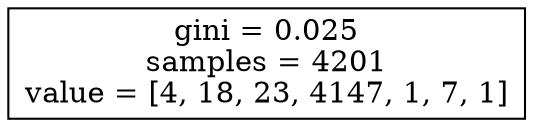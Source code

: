 digraph Tree {
node [shape=box] ;
0 [label="gini = 0.025\nsamples = 4201\nvalue = [4, 18, 23, 4147, 1, 7, 1]"] ;
}